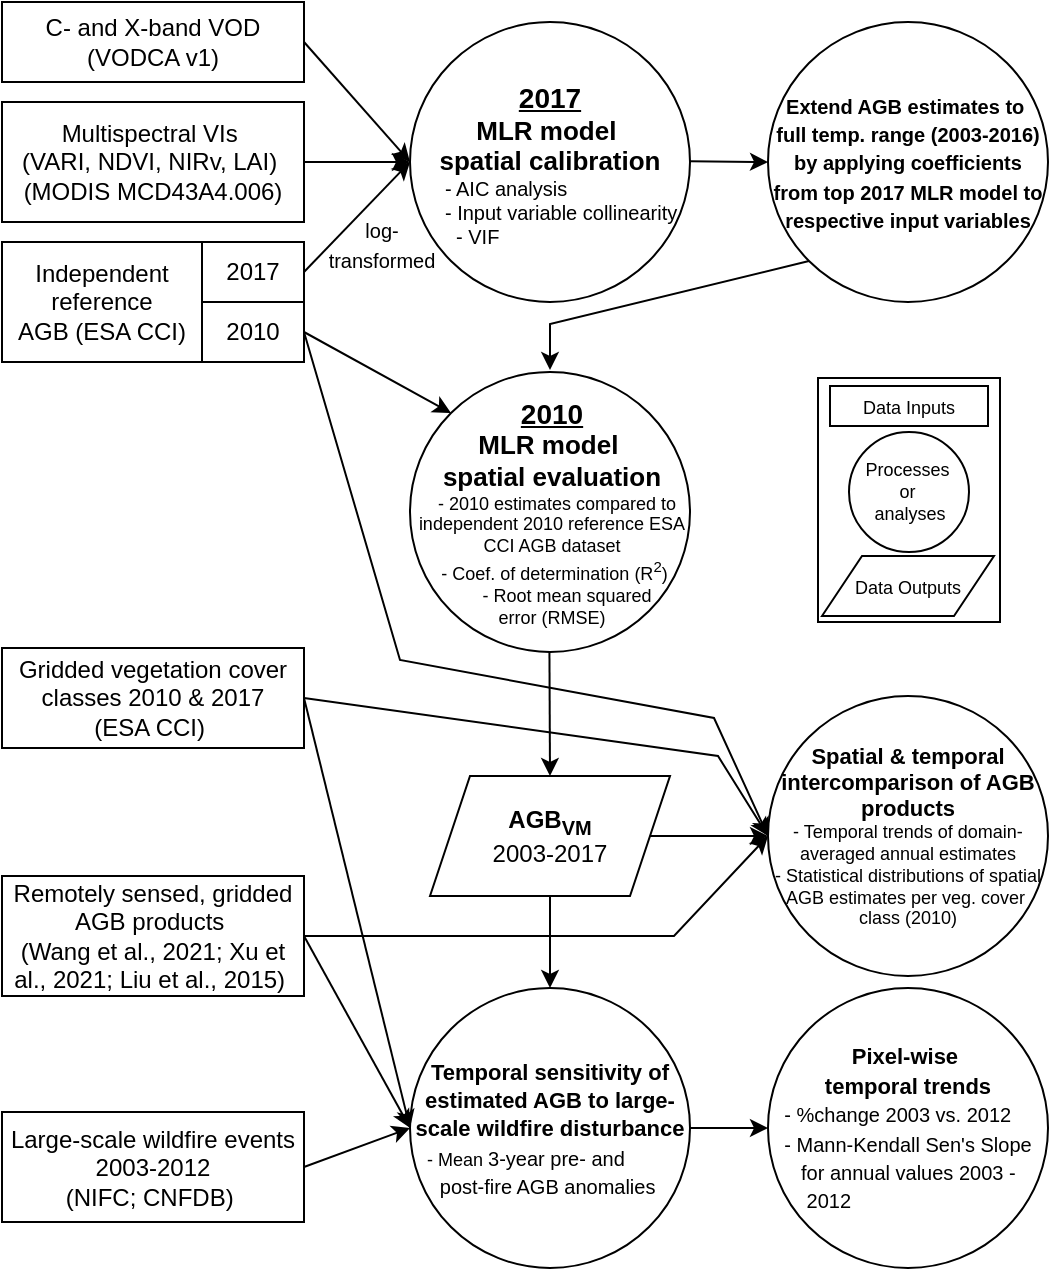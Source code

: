 <mxfile version="24.0.5" type="device">
  <diagram id="C5RBs43oDa-KdzZeNtuy" name="Page-1">
    <mxGraphModel dx="1434" dy="746" grid="0" gridSize="10" guides="1" tooltips="1" connect="1" arrows="1" fold="1" page="1" pageScale="1" pageWidth="850" pageHeight="1100" math="0" shadow="0">
      <root>
        <mxCell id="WIyWlLk6GJQsqaUBKTNV-0" />
        <mxCell id="WIyWlLk6GJQsqaUBKTNV-1" parent="WIyWlLk6GJQsqaUBKTNV-0" />
        <mxCell id="4zz01UE6X6AOoQdCohR7-57" value="&lt;font style=&quot;font-size: 13px;&quot;&gt;&lt;div style=&quot;text-align: center;&quot;&gt;&lt;b style=&quot;&quot;&gt;&lt;u style=&quot;&quot;&gt;&lt;font style=&quot;font-size: 14px;&quot;&gt;2010&lt;/font&gt;&lt;/u&gt;&lt;/b&gt;&lt;/div&gt;&lt;div style=&quot;text-align: center;&quot;&gt;&lt;b&gt;MLR model&amp;nbsp;&lt;/b&gt;&lt;/div&gt;&lt;div style=&quot;text-align: center;&quot;&gt;&lt;b&gt;spatial evaluation&lt;/b&gt;&lt;/div&gt;&lt;/font&gt;&lt;div style=&quot;font-size: 9px;&quot;&gt;&lt;div style=&quot;&quot;&gt;&lt;div style=&quot;text-align: center;&quot;&gt;&lt;font style=&quot;font-size: 9px;&quot;&gt;&amp;nbsp; - 2010 estimates&amp;nbsp;&lt;/font&gt;&lt;span style=&quot;background-color: initial;&quot;&gt;compared to independent 2010&amp;nbsp;&lt;/span&gt;&lt;span style=&quot;background-color: initial;&quot;&gt;reference ESA CCI AGB dataset&lt;/span&gt;&lt;/div&gt;&lt;div style=&quot;text-align: center;&quot;&gt;&lt;font style=&quot;font-size: 9px;&quot;&gt;&amp;nbsp;- Coef. of determination (R&lt;sup&gt;2&lt;/sup&gt;)&lt;/font&gt;&lt;/div&gt;&lt;div style=&quot;text-align: center;&quot;&gt;&amp;nbsp; &amp;nbsp; &amp;nbsp; - Root mean squared error&amp;nbsp;&lt;span style=&quot;background-color: initial;&quot;&gt;(RMSE)&lt;/span&gt;&lt;/div&gt;&lt;/div&gt;&lt;/div&gt;" style="ellipse;whiteSpace=wrap;html=1;aspect=fixed;align=left;" parent="WIyWlLk6GJQsqaUBKTNV-1" vertex="1">
          <mxGeometry x="336" y="396" width="140" height="140" as="geometry" />
        </mxCell>
        <mxCell id="4zz01UE6X6AOoQdCohR7-0" value="C- and X-band VOD (VODCA v1)" style="rounded=0;whiteSpace=wrap;html=1;" parent="WIyWlLk6GJQsqaUBKTNV-1" vertex="1">
          <mxGeometry x="132" y="211" width="151" height="40" as="geometry" />
        </mxCell>
        <mxCell id="4zz01UE6X6AOoQdCohR7-1" value="Multispectral VIs&amp;nbsp;&lt;div&gt;(VARI, NDVI, NIRv, LAI)&amp;nbsp;&lt;div&gt;(MODIS MCD43A4.006)&lt;/div&gt;&lt;/div&gt;" style="rounded=0;whiteSpace=wrap;html=1;" parent="WIyWlLk6GJQsqaUBKTNV-1" vertex="1">
          <mxGeometry x="132" y="261" width="151" height="60" as="geometry" />
        </mxCell>
        <mxCell id="4zz01UE6X6AOoQdCohR7-2" value="Independent reference AGB&amp;nbsp;&lt;span style=&quot;background-color: initial;&quot;&gt;(ESA CCI)&lt;/span&gt;" style="rounded=0;whiteSpace=wrap;html=1;" parent="WIyWlLk6GJQsqaUBKTNV-1" vertex="1">
          <mxGeometry x="132" y="331" width="100" height="60" as="geometry" />
        </mxCell>
        <mxCell id="4zz01UE6X6AOoQdCohR7-3" value="&lt;div&gt;&lt;font style=&quot;font-size: 11px;&quot;&gt;&lt;b&gt;&lt;br&gt;&lt;/b&gt;&lt;/font&gt;&lt;/div&gt;&lt;font style=&quot;font-size: 13px;&quot;&gt;&lt;div style=&quot;&quot;&gt;&lt;font style=&quot;font-size: 14px;&quot;&gt;&lt;b style=&quot;&quot;&gt;&lt;u&gt;2017&lt;/u&gt;&lt;/b&gt;&lt;/font&gt;&lt;/div&gt;&lt;b style=&quot;&quot;&gt;&lt;font style=&quot;font-size: 13px;&quot;&gt;MLR model&amp;nbsp;&lt;/font&gt;&lt;/b&gt;&lt;/font&gt;&lt;div style=&quot;font-size: 13px;&quot;&gt;&lt;span style=&quot;background-color: initial;&quot;&gt;&lt;b style=&quot;&quot;&gt;&lt;font style=&quot;font-size: 13px;&quot;&gt;spatial calibration&lt;/font&gt;&lt;/b&gt;&lt;/span&gt;&lt;div style=&quot;font-size: 10px;&quot;&gt;&lt;div style=&quot;&quot;&gt;&lt;div style=&quot;text-align: left;&quot;&gt;&lt;span style=&quot;background-color: initial;&quot;&gt;&amp;nbsp; &amp;nbsp; - AIC analysis&lt;/span&gt;&lt;/div&gt;&lt;div style=&quot;text-align: left;&quot;&gt;&lt;font style=&quot;font-size: 10px;&quot;&gt;&amp;nbsp; &amp;nbsp; - Input variable&amp;nbsp;&lt;/font&gt;&lt;span style=&quot;background-color: initial;&quot;&gt;collinearity&lt;/span&gt;&lt;/div&gt;&lt;div style=&quot;text-align: left;&quot;&gt;&lt;font style=&quot;font-size: 10px;&quot;&gt;&amp;nbsp; &amp;nbsp; &amp;nbsp; - VIF&lt;/font&gt;&lt;/div&gt;&lt;div style=&quot;&quot;&gt;&lt;br&gt;&lt;/div&gt;&lt;/div&gt;&lt;/div&gt;&lt;/div&gt;" style="ellipse;whiteSpace=wrap;html=1;aspect=fixed;" parent="WIyWlLk6GJQsqaUBKTNV-1" vertex="1">
          <mxGeometry x="336" y="221" width="140" height="140" as="geometry" />
        </mxCell>
        <mxCell id="4zz01UE6X6AOoQdCohR7-5" value="" style="endArrow=classic;html=1;rounded=0;exitX=1;exitY=0.5;exitDx=0;exitDy=0;entryX=0;entryY=0.5;entryDx=0;entryDy=0;" parent="WIyWlLk6GJQsqaUBKTNV-1" source="4zz01UE6X6AOoQdCohR7-1" target="4zz01UE6X6AOoQdCohR7-3" edge="1">
          <mxGeometry width="50" height="50" relative="1" as="geometry">
            <mxPoint x="260" y="301" as="sourcePoint" />
            <mxPoint x="325" y="291" as="targetPoint" />
          </mxGeometry>
        </mxCell>
        <mxCell id="4zz01UE6X6AOoQdCohR7-6" value="" style="endArrow=classic;html=1;rounded=0;exitX=1;exitY=0.5;exitDx=0;exitDy=0;entryX=0;entryY=0.5;entryDx=0;entryDy=0;" parent="WIyWlLk6GJQsqaUBKTNV-1" source="4zz01UE6X6AOoQdCohR7-0" target="4zz01UE6X6AOoQdCohR7-3" edge="1">
          <mxGeometry width="50" height="50" relative="1" as="geometry">
            <mxPoint x="260" y="230" as="sourcePoint" />
            <mxPoint x="326" y="281" as="targetPoint" />
          </mxGeometry>
        </mxCell>
        <mxCell id="4zz01UE6X6AOoQdCohR7-7" value="" style="endArrow=classic;html=1;rounded=0;entryX=0;entryY=0.5;entryDx=0;entryDy=0;exitX=1;exitY=0.5;exitDx=0;exitDy=0;" parent="WIyWlLk6GJQsqaUBKTNV-1" source="diFt9c48KUzkSeSEOlh2-5" target="4zz01UE6X6AOoQdCohR7-3" edge="1">
          <mxGeometry width="50" height="50" relative="1" as="geometry">
            <mxPoint x="303" y="345" as="sourcePoint" />
            <mxPoint x="326" y="311" as="targetPoint" />
          </mxGeometry>
        </mxCell>
        <mxCell id="4zz01UE6X6AOoQdCohR7-12" value="&lt;b&gt;AGB&lt;sub&gt;VM&lt;/sub&gt;&lt;/b&gt;&lt;div&gt;2003-2017&lt;/div&gt;" style="shape=parallelogram;perimeter=parallelogramPerimeter;whiteSpace=wrap;html=1;fixedSize=1;" parent="WIyWlLk6GJQsqaUBKTNV-1" vertex="1">
          <mxGeometry x="346" y="598" width="120" height="60" as="geometry" />
        </mxCell>
        <mxCell id="4zz01UE6X6AOoQdCohR7-26" value="" style="endArrow=classic;html=1;rounded=0;entryX=0;entryY=0.5;entryDx=0;entryDy=0;" parent="WIyWlLk6GJQsqaUBKTNV-1" edge="1">
          <mxGeometry width="50" height="50" relative="1" as="geometry">
            <mxPoint x="476" y="290.64" as="sourcePoint" />
            <mxPoint x="515" y="291" as="targetPoint" />
          </mxGeometry>
        </mxCell>
        <mxCell id="4zz01UE6X6AOoQdCohR7-31" value="" style="endArrow=classic;html=1;rounded=0;exitX=0.5;exitY=1;exitDx=0;exitDy=0;entryX=0.5;entryY=0;entryDx=0;entryDy=0;" parent="WIyWlLk6GJQsqaUBKTNV-1" source="4zz01UE6X6AOoQdCohR7-12" target="4zz01UE6X6AOoQdCohR7-32" edge="1">
          <mxGeometry width="50" height="50" relative="1" as="geometry">
            <mxPoint x="405.81" y="664" as="sourcePoint" />
            <mxPoint x="405.81" y="704" as="targetPoint" />
          </mxGeometry>
        </mxCell>
        <mxCell id="4zz01UE6X6AOoQdCohR7-32" value="&lt;div&gt;&lt;b style=&quot;font-size: 11px; background-color: initial;&quot;&gt;Temporal sensitivity of estimated AGB to large-scale wildfire disturbance&lt;/b&gt;&lt;br&gt;&lt;/div&gt;&lt;div&gt;&lt;div style=&quot;text-align: left;&quot;&gt;&lt;span style=&quot;font-size: 9px;&quot;&gt;&amp;nbsp; &amp;nbsp;- Mean&amp;nbsp;&lt;/span&gt;&lt;font size=&quot;1&quot;&gt;3-year pre- and&amp;nbsp;&lt;/font&gt;&lt;/div&gt;&lt;div style=&quot;text-align: left;&quot;&gt;&lt;font size=&quot;1&quot;&gt;&amp;nbsp; &amp;nbsp; &amp;nbsp;post-fire AGB anomalies&lt;/font&gt;&lt;/div&gt;&lt;/div&gt;" style="ellipse;whiteSpace=wrap;html=1;aspect=fixed;" parent="WIyWlLk6GJQsqaUBKTNV-1" vertex="1">
          <mxGeometry x="336" y="704" width="140" height="140" as="geometry" />
        </mxCell>
        <mxCell id="4zz01UE6X6AOoQdCohR7-33" value="Remotely sensed, gridded AGB products&amp;nbsp;&lt;div&gt;(Wang et al., 2021; Xu et al., 2021; Liu et al., 2015)&amp;nbsp;&lt;/div&gt;" style="rounded=0;whiteSpace=wrap;html=1;" parent="WIyWlLk6GJQsqaUBKTNV-1" vertex="1">
          <mxGeometry x="132" y="648" width="151" height="60" as="geometry" />
        </mxCell>
        <mxCell id="4zz01UE6X6AOoQdCohR7-34" value="Large-scale wildfire events 2003-2012&lt;div&gt;(NIFC; CNFDB)&amp;nbsp;&lt;/div&gt;" style="rounded=0;whiteSpace=wrap;html=1;" parent="WIyWlLk6GJQsqaUBKTNV-1" vertex="1">
          <mxGeometry x="132" y="766" width="151" height="55" as="geometry" />
        </mxCell>
        <mxCell id="4zz01UE6X6AOoQdCohR7-35" value="" style="endArrow=classic;html=1;rounded=0;exitX=1;exitY=0.5;exitDx=0;exitDy=0;entryX=0;entryY=0.5;entryDx=0;entryDy=0;" parent="WIyWlLk6GJQsqaUBKTNV-1" source="4zz01UE6X6AOoQdCohR7-33" target="4zz01UE6X6AOoQdCohR7-32" edge="1">
          <mxGeometry width="50" height="50" relative="1" as="geometry">
            <mxPoint x="325" y="724" as="sourcePoint" />
            <mxPoint x="375" y="674" as="targetPoint" />
          </mxGeometry>
        </mxCell>
        <mxCell id="4zz01UE6X6AOoQdCohR7-36" value="" style="endArrow=classic;html=1;rounded=0;exitX=1;exitY=0.5;exitDx=0;exitDy=0;entryX=0;entryY=0.5;entryDx=0;entryDy=0;" parent="WIyWlLk6GJQsqaUBKTNV-1" source="4zz01UE6X6AOoQdCohR7-34" target="4zz01UE6X6AOoQdCohR7-32" edge="1">
          <mxGeometry width="50" height="50" relative="1" as="geometry">
            <mxPoint x="305" y="824" as="sourcePoint" />
            <mxPoint x="355" y="774" as="targetPoint" />
          </mxGeometry>
        </mxCell>
        <mxCell id="4zz01UE6X6AOoQdCohR7-37" value="&lt;div&gt;&lt;b style=&quot;font-size: 11px; background-color: initial;&quot;&gt;Pixel-wise&amp;nbsp;&lt;/b&gt;&lt;br&gt;&lt;/div&gt;&lt;div&gt;&lt;b style=&quot;font-size: 11px; background-color: initial;&quot;&gt;temporal trends&lt;/b&gt;&lt;/div&gt;&lt;div&gt;&lt;div style=&quot;text-align: left;&quot;&gt;&lt;font size=&quot;1&quot;&gt;- %change 2003 vs. 2012&amp;nbsp;&lt;/font&gt;&lt;/div&gt;&lt;div style=&quot;text-align: left;&quot;&gt;&lt;font size=&quot;1&quot;&gt;- Mann-Kendall Sen&#39;s Slope&lt;/font&gt;&lt;/div&gt;&lt;/div&gt;&lt;div style=&quot;text-align: left;&quot;&gt;&lt;font size=&quot;1&quot;&gt;&amp;nbsp; &amp;nbsp;for annual values 2003 -&lt;/font&gt;&lt;/div&gt;&lt;div style=&quot;text-align: left;&quot;&gt;&lt;font size=&quot;1&quot;&gt;&amp;nbsp; &amp;nbsp; 2012&lt;/font&gt;&lt;/div&gt;" style="ellipse;whiteSpace=wrap;html=1;aspect=fixed;" parent="WIyWlLk6GJQsqaUBKTNV-1" vertex="1">
          <mxGeometry x="515" y="704" width="140" height="140" as="geometry" />
        </mxCell>
        <mxCell id="4zz01UE6X6AOoQdCohR7-38" value="" style="endArrow=classic;html=1;rounded=0;entryX=0;entryY=0.5;entryDx=0;entryDy=0;exitX=1;exitY=0.5;exitDx=0;exitDy=0;" parent="WIyWlLk6GJQsqaUBKTNV-1" source="4zz01UE6X6AOoQdCohR7-32" target="4zz01UE6X6AOoQdCohR7-37" edge="1">
          <mxGeometry width="50" height="50" relative="1" as="geometry">
            <mxPoint x="495" y="784" as="sourcePoint" />
            <mxPoint x="515" y="774.02" as="targetPoint" />
          </mxGeometry>
        </mxCell>
        <mxCell id="4zz01UE6X6AOoQdCohR7-39" value="&lt;div&gt;Gridded vegetation cover classes 2010 &amp;amp; 2017&lt;/div&gt;&lt;div&gt;(ESA CCI)&amp;nbsp;&lt;/div&gt;" style="rounded=0;whiteSpace=wrap;html=1;" parent="WIyWlLk6GJQsqaUBKTNV-1" vertex="1">
          <mxGeometry x="132" y="534" width="151" height="50" as="geometry" />
        </mxCell>
        <mxCell id="4zz01UE6X6AOoQdCohR7-43" value="" style="endArrow=classic;html=1;rounded=0;exitX=1;exitY=0.5;exitDx=0;exitDy=0;entryX=0;entryY=0.5;entryDx=0;entryDy=0;" parent="WIyWlLk6GJQsqaUBKTNV-1" source="4zz01UE6X6AOoQdCohR7-39" target="4zz01UE6X6AOoQdCohR7-32" edge="1">
          <mxGeometry width="50" height="50" relative="1" as="geometry">
            <mxPoint x="298" y="711.5" as="sourcePoint" />
            <mxPoint x="348" y="661.5" as="targetPoint" />
          </mxGeometry>
        </mxCell>
        <mxCell id="4zz01UE6X6AOoQdCohR7-45" value="" style="endArrow=classic;html=1;rounded=0;exitX=1;exitY=0.5;exitDx=0;exitDy=0;entryX=0;entryY=0.5;entryDx=0;entryDy=0;" parent="WIyWlLk6GJQsqaUBKTNV-1" source="4zz01UE6X6AOoQdCohR7-12" edge="1">
          <mxGeometry width="50" height="50" relative="1" as="geometry">
            <mxPoint x="466" y="627.63" as="sourcePoint" />
            <mxPoint x="515.0" y="628.0" as="targetPoint" />
          </mxGeometry>
        </mxCell>
        <mxCell id="4zz01UE6X6AOoQdCohR7-46" value="&lt;div style=&quot;font-size: 11px;&quot;&gt;&lt;font style=&quot;font-size: 11px;&quot;&gt;&lt;b style=&quot;&quot;&gt;Spatial &amp;amp; temporal inter&lt;/b&gt;&lt;b style=&quot;background-color: initial;&quot;&gt;comparison of AGB&lt;/b&gt;&lt;/font&gt;&lt;/div&gt;&lt;div style=&quot;font-size: 11px;&quot;&gt;&lt;b style=&quot;&quot;&gt;&lt;font style=&quot;font-size: 11px;&quot;&gt;products&lt;/font&gt;&lt;/b&gt;&lt;/div&gt;&lt;div style=&quot;font-size: 9px;&quot;&gt;&lt;div style=&quot;&quot;&gt;&lt;font style=&quot;font-size: 9px;&quot;&gt;- Temporal trends of domain-averaged annual estimates&lt;/font&gt;&lt;/div&gt;&lt;/div&gt;&lt;div style=&quot;font-size: 9px;&quot;&gt;&lt;font style=&quot;font-size: 9px;&quot;&gt;- Statistical distributions of spatial AGB estimates per veg. cover&amp;nbsp;&lt;/font&gt;&lt;/div&gt;&lt;div style=&quot;font-size: 9px;&quot;&gt;&lt;span style=&quot;background-color: initial;&quot;&gt;class (2010)&lt;/span&gt;&lt;/div&gt;" style="ellipse;whiteSpace=wrap;html=1;aspect=fixed;" parent="WIyWlLk6GJQsqaUBKTNV-1" vertex="1">
          <mxGeometry x="515" y="558" width="140" height="140" as="geometry" />
        </mxCell>
        <mxCell id="4zz01UE6X6AOoQdCohR7-53" value="" style="endArrow=classic;html=1;rounded=0;exitX=0;exitY=1;exitDx=0;exitDy=0;entryX=0.5;entryY=0;entryDx=0;entryDy=0;" parent="WIyWlLk6GJQsqaUBKTNV-1" source="4zz01UE6X6AOoQdCohR7-58" edge="1">
          <mxGeometry width="50" height="50" relative="1" as="geometry">
            <mxPoint x="535.503" y="340.497" as="sourcePoint" />
            <mxPoint x="406" y="395" as="targetPoint" />
            <Array as="points">
              <mxPoint x="406" y="372" />
            </Array>
          </mxGeometry>
        </mxCell>
        <mxCell id="4zz01UE6X6AOoQdCohR7-58" value="&lt;div&gt;&lt;b&gt;&lt;font style=&quot;font-size: 10px;&quot;&gt;Extend AGB estimates to&amp;nbsp;&lt;/font&gt;&lt;/b&gt;&lt;/div&gt;&lt;div&gt;&lt;b&gt;&lt;font style=&quot;font-size: 10px;&quot;&gt;full&lt;/font&gt;&lt;/b&gt;&lt;b style=&quot;background-color: initial;&quot;&gt;&lt;font style=&quot;font-size: 10px;&quot;&gt;&amp;nbsp;temp. range (2003-2016) by applying coefficients from top 2017 MLR model to respective input variables&lt;/font&gt;&lt;/b&gt;&lt;/div&gt;" style="ellipse;whiteSpace=wrap;html=1;aspect=fixed;align=center;" parent="WIyWlLk6GJQsqaUBKTNV-1" vertex="1">
          <mxGeometry x="515" y="221" width="140" height="140" as="geometry" />
        </mxCell>
        <mxCell id="4zz01UE6X6AOoQdCohR7-60" value="" style="group;fillColor=#E6E6E6;fontColor=#333333;strokeColor=#666666;" parent="WIyWlLk6GJQsqaUBKTNV-1" vertex="1" connectable="0">
          <mxGeometry x="540" y="399" width="91" height="122" as="geometry" />
        </mxCell>
        <mxCell id="4zz01UE6X6AOoQdCohR7-59" value="" style="rounded=0;whiteSpace=wrap;html=1;labelBackgroundColor=none;movable=1;resizable=1;rotatable=1;deletable=1;editable=1;locked=0;connectable=1;" parent="4zz01UE6X6AOoQdCohR7-60" vertex="1">
          <mxGeometry width="91" height="122" as="geometry" />
        </mxCell>
        <mxCell id="4zz01UE6X6AOoQdCohR7-17" value="&lt;font style=&quot;font-size: 9px;&quot;&gt;Data Inputs&lt;/font&gt;" style="rounded=0;whiteSpace=wrap;html=1;" parent="4zz01UE6X6AOoQdCohR7-60" vertex="1">
          <mxGeometry x="6" y="4" width="79" height="20" as="geometry" />
        </mxCell>
        <mxCell id="4zz01UE6X6AOoQdCohR7-18" value="&lt;div style=&quot;font-size: 9px;&quot;&gt;&lt;font style=&quot;font-size: 9px;&quot;&gt;Processes&amp;nbsp;&lt;/font&gt;&lt;/div&gt;&lt;div style=&quot;font-size: 9px;&quot;&gt;&lt;font style=&quot;font-size: 9px;&quot;&gt;or&amp;nbsp;&lt;/font&gt;&lt;/div&gt;&lt;div style=&quot;font-size: 9px;&quot;&gt;&lt;font style=&quot;font-size: 9px;&quot;&gt;analyses&lt;/font&gt;&lt;/div&gt;" style="ellipse;whiteSpace=wrap;html=1;aspect=fixed;" parent="4zz01UE6X6AOoQdCohR7-60" vertex="1">
          <mxGeometry x="15.5" y="27" width="60" height="60" as="geometry" />
        </mxCell>
        <mxCell id="4zz01UE6X6AOoQdCohR7-19" value="&lt;font style=&quot;font-size: 9px;&quot;&gt;Data Outputs&lt;/font&gt;" style="shape=parallelogram;perimeter=parallelogramPerimeter;whiteSpace=wrap;html=1;fixedSize=1;" parent="4zz01UE6X6AOoQdCohR7-60" vertex="1">
          <mxGeometry x="2" y="89" width="86" height="30" as="geometry" />
        </mxCell>
        <mxCell id="4zz01UE6X6AOoQdCohR7-61" value="" style="endArrow=classic;html=1;rounded=0;exitX=0.5;exitY=1;exitDx=0;exitDy=0;entryX=0.5;entryY=0;entryDx=0;entryDy=0;" parent="WIyWlLk6GJQsqaUBKTNV-1" target="4zz01UE6X6AOoQdCohR7-12" edge="1">
          <mxGeometry width="50" height="50" relative="1" as="geometry">
            <mxPoint x="405.72" y="536" as="sourcePoint" />
            <mxPoint x="405.72" y="582" as="targetPoint" />
          </mxGeometry>
        </mxCell>
        <mxCell id="4zz01UE6X6AOoQdCohR7-62" value="" style="endArrow=classic;html=1;rounded=0;exitX=1;exitY=0.5;exitDx=0;exitDy=0;entryX=0;entryY=0.5;entryDx=0;entryDy=0;" parent="WIyWlLk6GJQsqaUBKTNV-1" source="4zz01UE6X6AOoQdCohR7-39" target="4zz01UE6X6AOoQdCohR7-46" edge="1">
          <mxGeometry width="50" height="50" relative="1" as="geometry">
            <mxPoint x="315" y="592" as="sourcePoint" />
            <mxPoint x="500" y="591" as="targetPoint" />
            <Array as="points">
              <mxPoint x="490" y="588" />
            </Array>
          </mxGeometry>
        </mxCell>
        <mxCell id="4zz01UE6X6AOoQdCohR7-63" value="" style="endArrow=classic;html=1;rounded=0;exitX=1;exitY=0.5;exitDx=0;exitDy=0;entryX=0;entryY=0.5;entryDx=0;entryDy=0;" parent="WIyWlLk6GJQsqaUBKTNV-1" source="4zz01UE6X6AOoQdCohR7-33" target="4zz01UE6X6AOoQdCohR7-46" edge="1">
          <mxGeometry width="50" height="50" relative="1" as="geometry">
            <mxPoint x="346" y="646" as="sourcePoint" />
            <mxPoint x="483" y="678" as="targetPoint" />
            <Array as="points">
              <mxPoint x="468" y="678" />
            </Array>
          </mxGeometry>
        </mxCell>
        <mxCell id="4zz01UE6X6AOoQdCohR7-64" value="" style="endArrow=classic;html=1;rounded=0;entryX=0;entryY=0.5;entryDx=0;entryDy=0;exitX=1;exitY=0.5;exitDx=0;exitDy=0;" parent="WIyWlLk6GJQsqaUBKTNV-1" source="diFt9c48KUzkSeSEOlh2-6" target="4zz01UE6X6AOoQdCohR7-46" edge="1">
          <mxGeometry width="50" height="50" relative="1" as="geometry">
            <mxPoint x="300" y="390" as="sourcePoint" />
            <mxPoint x="507" y="573" as="targetPoint" />
            <Array as="points">
              <mxPoint x="331" y="540" />
              <mxPoint x="488" y="569" />
            </Array>
          </mxGeometry>
        </mxCell>
        <mxCell id="diFt9c48KUzkSeSEOlh2-2" value="" style="endArrow=classic;html=1;rounded=0;entryX=0;entryY=0;entryDx=0;entryDy=0;exitX=1;exitY=0.5;exitDx=0;exitDy=0;" edge="1" parent="WIyWlLk6GJQsqaUBKTNV-1" source="diFt9c48KUzkSeSEOlh2-6" target="4zz01UE6X6AOoQdCohR7-57">
          <mxGeometry width="50" height="50" relative="1" as="geometry">
            <mxPoint x="306" y="364" as="sourcePoint" />
            <mxPoint x="353" y="436" as="targetPoint" />
          </mxGeometry>
        </mxCell>
        <mxCell id="diFt9c48KUzkSeSEOlh2-5" value="2017" style="rounded=0;whiteSpace=wrap;html=1;" vertex="1" parent="WIyWlLk6GJQsqaUBKTNV-1">
          <mxGeometry x="232" y="331" width="51" height="30" as="geometry" />
        </mxCell>
        <mxCell id="diFt9c48KUzkSeSEOlh2-6" value="2010" style="rounded=0;whiteSpace=wrap;html=1;" vertex="1" parent="WIyWlLk6GJQsqaUBKTNV-1">
          <mxGeometry x="232" y="361" width="51" height="30" as="geometry" />
        </mxCell>
        <mxCell id="diFt9c48KUzkSeSEOlh2-8" value="&lt;font style=&quot;font-size: 10px;&quot;&gt;log-transformed&lt;/font&gt;" style="text;html=1;align=center;verticalAlign=middle;whiteSpace=wrap;rounded=0;" vertex="1" parent="WIyWlLk6GJQsqaUBKTNV-1">
          <mxGeometry x="292" y="317" width="60" height="30" as="geometry" />
        </mxCell>
      </root>
    </mxGraphModel>
  </diagram>
</mxfile>

